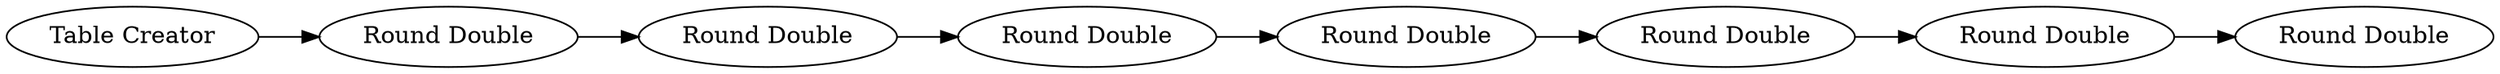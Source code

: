 digraph {
	12 -> 13
	16 -> 15
	9 -> 16
	11 -> 9
	15 -> 12
	14 -> 10
	10 -> 11
	16 [label="Round Double"]
	13 [label="Round Double"]
	9 [label="Round Double"]
	11 [label="Round Double"]
	10 [label="Round Double"]
	15 [label="Round Double"]
	14 [label="Table Creator"]
	12 [label="Round Double"]
	rankdir=LR
}
